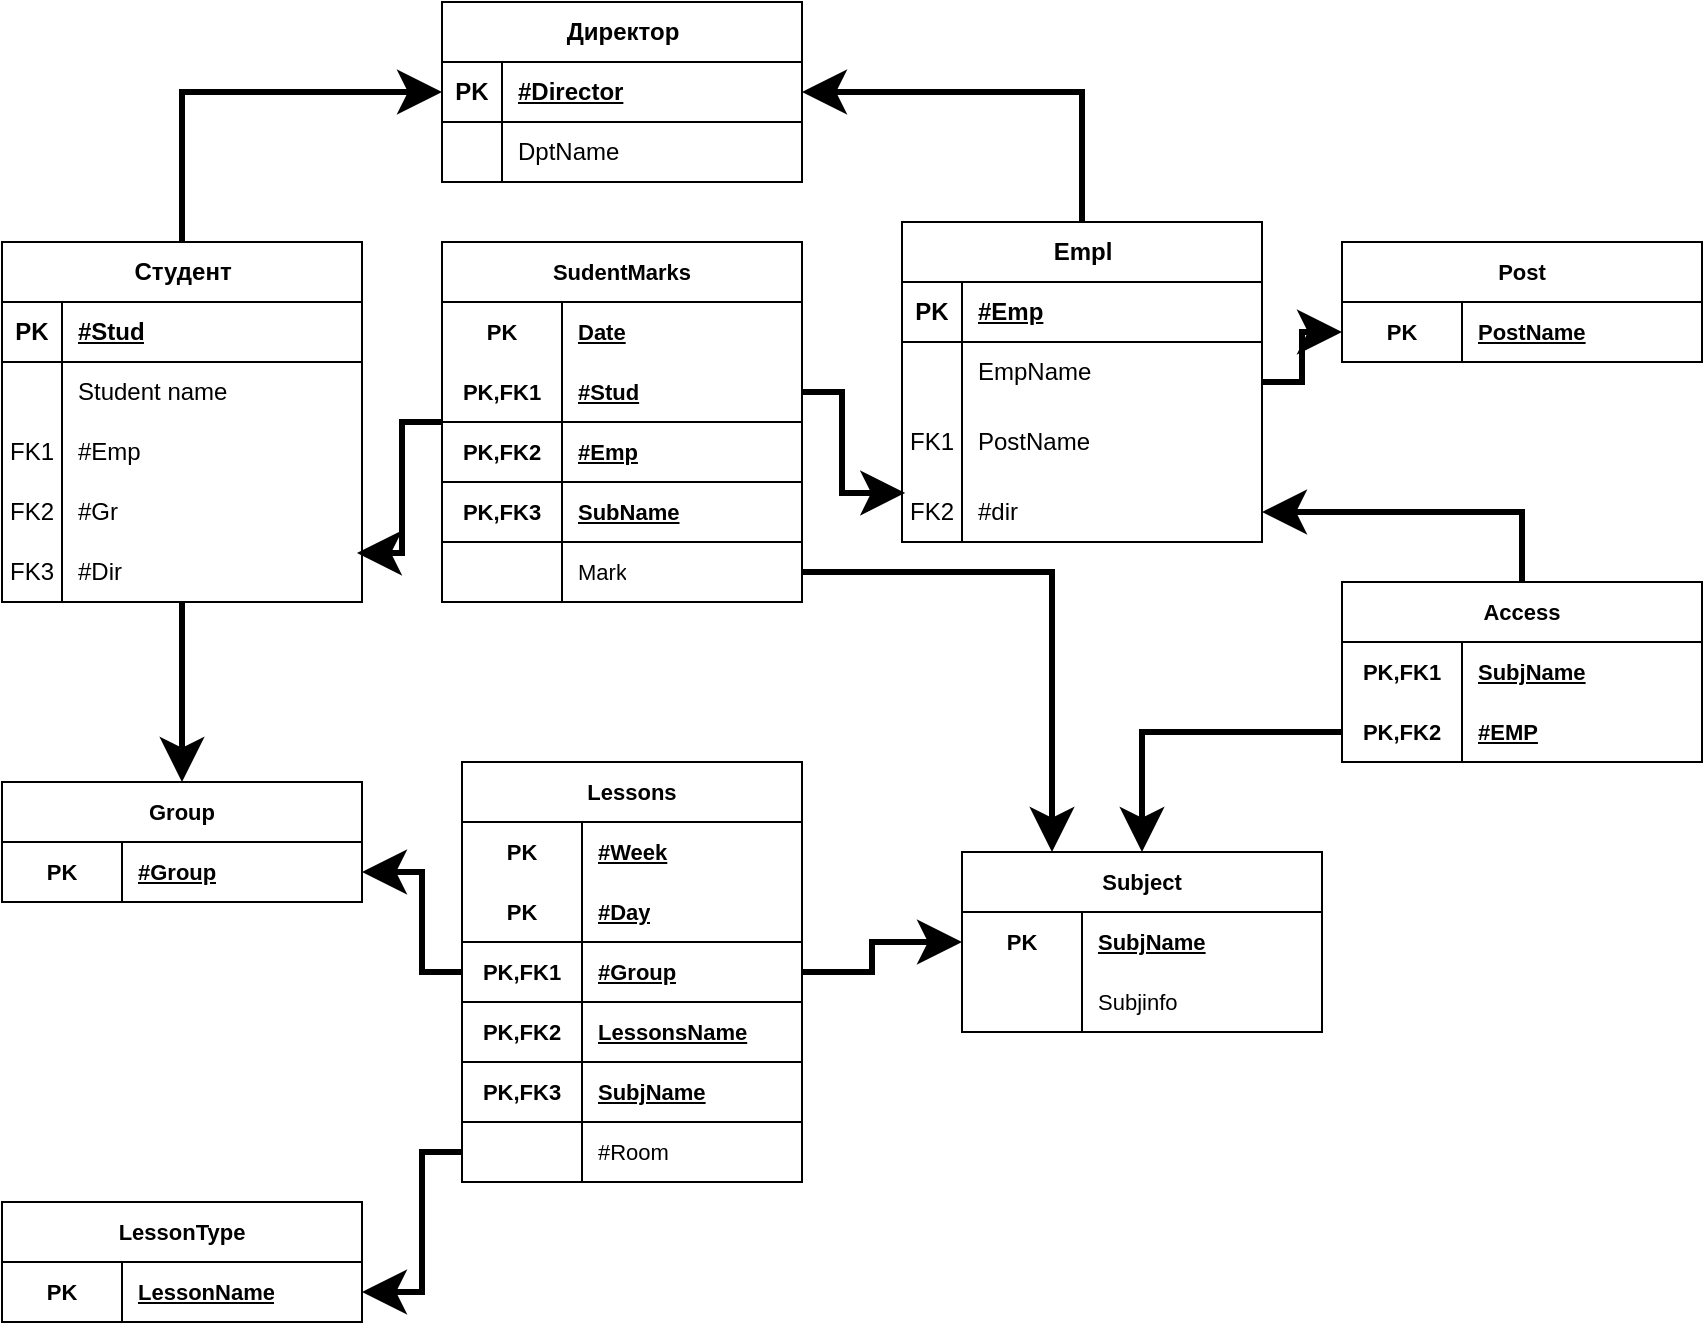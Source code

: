 <mxfile version="24.7.10">
  <diagram name="Страница — 1" id="fFq5mdJxZLd5Hrm3-_D8">
    <mxGraphModel dx="856" dy="921" grid="1" gridSize="10" guides="1" tooltips="1" connect="1" arrows="1" fold="1" page="1" pageScale="1" pageWidth="827" pageHeight="1169" math="0" shadow="0">
      <root>
        <mxCell id="0" />
        <mxCell id="1" parent="0" />
        <mxCell id="PG1hs4KkTdWwSnvykTga-101" style="edgeStyle=orthogonalEdgeStyle;shape=connector;rounded=0;jumpSize=23;orthogonalLoop=1;jettySize=auto;html=1;entryX=0;entryY=0.5;entryDx=0;entryDy=0;strokeColor=default;strokeWidth=3;align=center;verticalAlign=middle;fontFamily=Helvetica;fontSize=11;fontColor=default;labelBackgroundColor=default;startSize=25;endArrow=classic;endSize=13;" edge="1" parent="1" source="PG1hs4KkTdWwSnvykTga-1" target="PG1hs4KkTdWwSnvykTga-31">
          <mxGeometry relative="1" as="geometry" />
        </mxCell>
        <mxCell id="PG1hs4KkTdWwSnvykTga-175" style="edgeStyle=orthogonalEdgeStyle;shape=connector;rounded=0;jumpSize=23;orthogonalLoop=1;jettySize=auto;html=1;entryX=0.5;entryY=0;entryDx=0;entryDy=0;strokeColor=default;strokeWidth=3;align=center;verticalAlign=middle;fontFamily=Helvetica;fontSize=11;fontColor=default;labelBackgroundColor=default;startSize=25;endArrow=classic;endSize=13;" edge="1" parent="1" source="PG1hs4KkTdWwSnvykTga-1" target="PG1hs4KkTdWwSnvykTga-162">
          <mxGeometry relative="1" as="geometry" />
        </mxCell>
        <mxCell id="PG1hs4KkTdWwSnvykTga-1" value="Студент" style="shape=table;startSize=30;container=1;collapsible=1;childLayout=tableLayout;fixedRows=1;rowLines=0;fontStyle=1;align=center;resizeLast=1;html=1;" vertex="1" parent="1">
          <mxGeometry x="70" y="120" width="180" height="180" as="geometry" />
        </mxCell>
        <mxCell id="PG1hs4KkTdWwSnvykTga-2" value="" style="shape=tableRow;horizontal=0;startSize=0;swimlaneHead=0;swimlaneBody=0;fillColor=none;collapsible=0;dropTarget=0;points=[[0,0.5],[1,0.5]];portConstraint=eastwest;top=0;left=0;right=0;bottom=1;" vertex="1" parent="PG1hs4KkTdWwSnvykTga-1">
          <mxGeometry y="30" width="180" height="30" as="geometry" />
        </mxCell>
        <mxCell id="PG1hs4KkTdWwSnvykTga-3" value="PK" style="shape=partialRectangle;connectable=0;fillColor=none;top=0;left=0;bottom=0;right=0;fontStyle=1;overflow=hidden;whiteSpace=wrap;html=1;" vertex="1" parent="PG1hs4KkTdWwSnvykTga-2">
          <mxGeometry width="30" height="30" as="geometry">
            <mxRectangle width="30" height="30" as="alternateBounds" />
          </mxGeometry>
        </mxCell>
        <mxCell id="PG1hs4KkTdWwSnvykTga-4" value="#Stud" style="shape=partialRectangle;connectable=0;fillColor=none;top=0;left=0;bottom=0;right=0;align=left;spacingLeft=6;fontStyle=5;overflow=hidden;whiteSpace=wrap;html=1;" vertex="1" parent="PG1hs4KkTdWwSnvykTga-2">
          <mxGeometry x="30" width="150" height="30" as="geometry">
            <mxRectangle width="150" height="30" as="alternateBounds" />
          </mxGeometry>
        </mxCell>
        <mxCell id="PG1hs4KkTdWwSnvykTga-5" value="" style="shape=tableRow;horizontal=0;startSize=0;swimlaneHead=0;swimlaneBody=0;fillColor=none;collapsible=0;dropTarget=0;points=[[0,0.5],[1,0.5]];portConstraint=eastwest;top=0;left=0;right=0;bottom=0;" vertex="1" parent="PG1hs4KkTdWwSnvykTga-1">
          <mxGeometry y="60" width="180" height="30" as="geometry" />
        </mxCell>
        <mxCell id="PG1hs4KkTdWwSnvykTga-6" value="" style="shape=partialRectangle;connectable=0;fillColor=none;top=0;left=0;bottom=0;right=0;editable=1;overflow=hidden;whiteSpace=wrap;html=1;" vertex="1" parent="PG1hs4KkTdWwSnvykTga-5">
          <mxGeometry width="30" height="30" as="geometry">
            <mxRectangle width="30" height="30" as="alternateBounds" />
          </mxGeometry>
        </mxCell>
        <mxCell id="PG1hs4KkTdWwSnvykTga-7" value="Student name" style="shape=partialRectangle;connectable=0;fillColor=none;top=0;left=0;bottom=0;right=0;align=left;spacingLeft=6;overflow=hidden;whiteSpace=wrap;html=1;" vertex="1" parent="PG1hs4KkTdWwSnvykTga-5">
          <mxGeometry x="30" width="150" height="30" as="geometry">
            <mxRectangle width="150" height="30" as="alternateBounds" />
          </mxGeometry>
        </mxCell>
        <mxCell id="PG1hs4KkTdWwSnvykTga-8" value="" style="shape=tableRow;horizontal=0;startSize=0;swimlaneHead=0;swimlaneBody=0;fillColor=none;collapsible=0;dropTarget=0;points=[[0,0.5],[1,0.5]];portConstraint=eastwest;top=0;left=0;right=0;bottom=0;" vertex="1" parent="PG1hs4KkTdWwSnvykTga-1">
          <mxGeometry y="90" width="180" height="30" as="geometry" />
        </mxCell>
        <mxCell id="PG1hs4KkTdWwSnvykTga-9" value="FK1" style="shape=partialRectangle;connectable=0;fillColor=none;top=0;left=0;bottom=0;right=0;editable=1;overflow=hidden;whiteSpace=wrap;html=1;" vertex="1" parent="PG1hs4KkTdWwSnvykTga-8">
          <mxGeometry width="30" height="30" as="geometry">
            <mxRectangle width="30" height="30" as="alternateBounds" />
          </mxGeometry>
        </mxCell>
        <mxCell id="PG1hs4KkTdWwSnvykTga-10" value="#Emp" style="shape=partialRectangle;connectable=0;fillColor=none;top=0;left=0;bottom=0;right=0;align=left;spacingLeft=6;overflow=hidden;whiteSpace=wrap;html=1;" vertex="1" parent="PG1hs4KkTdWwSnvykTga-8">
          <mxGeometry x="30" width="150" height="30" as="geometry">
            <mxRectangle width="150" height="30" as="alternateBounds" />
          </mxGeometry>
        </mxCell>
        <mxCell id="PG1hs4KkTdWwSnvykTga-11" value="" style="shape=tableRow;horizontal=0;startSize=0;swimlaneHead=0;swimlaneBody=0;fillColor=none;collapsible=0;dropTarget=0;points=[[0,0.5],[1,0.5]];portConstraint=eastwest;top=0;left=0;right=0;bottom=0;" vertex="1" parent="PG1hs4KkTdWwSnvykTga-1">
          <mxGeometry y="120" width="180" height="30" as="geometry" />
        </mxCell>
        <mxCell id="PG1hs4KkTdWwSnvykTga-12" value="FK2" style="shape=partialRectangle;connectable=0;fillColor=none;top=0;left=0;bottom=0;right=0;editable=1;overflow=hidden;whiteSpace=wrap;html=1;" vertex="1" parent="PG1hs4KkTdWwSnvykTga-11">
          <mxGeometry width="30" height="30" as="geometry">
            <mxRectangle width="30" height="30" as="alternateBounds" />
          </mxGeometry>
        </mxCell>
        <mxCell id="PG1hs4KkTdWwSnvykTga-13" value="#Gr" style="shape=partialRectangle;connectable=0;fillColor=none;top=0;left=0;bottom=0;right=0;align=left;spacingLeft=6;overflow=hidden;whiteSpace=wrap;html=1;" vertex="1" parent="PG1hs4KkTdWwSnvykTga-11">
          <mxGeometry x="30" width="150" height="30" as="geometry">
            <mxRectangle width="150" height="30" as="alternateBounds" />
          </mxGeometry>
        </mxCell>
        <mxCell id="PG1hs4KkTdWwSnvykTga-85" value="" style="shape=tableRow;horizontal=0;startSize=0;swimlaneHead=0;swimlaneBody=0;fillColor=none;collapsible=0;dropTarget=0;points=[[0,0.5],[1,0.5]];portConstraint=eastwest;top=0;left=0;right=0;bottom=0;" vertex="1" parent="PG1hs4KkTdWwSnvykTga-1">
          <mxGeometry y="150" width="180" height="30" as="geometry" />
        </mxCell>
        <mxCell id="PG1hs4KkTdWwSnvykTga-86" value="FK3" style="shape=partialRectangle;connectable=0;fillColor=none;top=0;left=0;bottom=0;right=0;editable=1;overflow=hidden;whiteSpace=wrap;html=1;" vertex="1" parent="PG1hs4KkTdWwSnvykTga-85">
          <mxGeometry width="30" height="30" as="geometry">
            <mxRectangle width="30" height="30" as="alternateBounds" />
          </mxGeometry>
        </mxCell>
        <mxCell id="PG1hs4KkTdWwSnvykTga-87" value="#Dir" style="shape=partialRectangle;connectable=0;fillColor=none;top=0;left=0;bottom=0;right=0;align=left;spacingLeft=6;overflow=hidden;whiteSpace=wrap;html=1;" vertex="1" parent="PG1hs4KkTdWwSnvykTga-85">
          <mxGeometry x="30" width="150" height="30" as="geometry">
            <mxRectangle width="150" height="30" as="alternateBounds" />
          </mxGeometry>
        </mxCell>
        <mxCell id="PG1hs4KkTdWwSnvykTga-102" style="edgeStyle=orthogonalEdgeStyle;shape=connector;rounded=0;jumpSize=23;orthogonalLoop=1;jettySize=auto;html=1;entryX=1;entryY=0.5;entryDx=0;entryDy=0;strokeColor=default;strokeWidth=3;align=center;verticalAlign=middle;fontFamily=Helvetica;fontSize=11;fontColor=default;labelBackgroundColor=default;startSize=25;endArrow=classic;endSize=13;" edge="1" parent="1" source="PG1hs4KkTdWwSnvykTga-14" target="PG1hs4KkTdWwSnvykTga-31">
          <mxGeometry relative="1" as="geometry" />
        </mxCell>
        <mxCell id="PG1hs4KkTdWwSnvykTga-120" style="edgeStyle=orthogonalEdgeStyle;shape=connector;rounded=0;jumpSize=23;orthogonalLoop=1;jettySize=auto;html=1;strokeColor=default;strokeWidth=3;align=center;verticalAlign=middle;fontFamily=Helvetica;fontSize=11;fontColor=default;labelBackgroundColor=default;startSize=25;endArrow=classic;endSize=13;" edge="1" parent="1" source="PG1hs4KkTdWwSnvykTga-14" target="PG1hs4KkTdWwSnvykTga-108">
          <mxGeometry relative="1" as="geometry" />
        </mxCell>
        <mxCell id="PG1hs4KkTdWwSnvykTga-14" value="Empl" style="shape=table;startSize=30;container=1;collapsible=1;childLayout=tableLayout;fixedRows=1;rowLines=0;fontStyle=1;align=center;resizeLast=1;html=1;" vertex="1" parent="1">
          <mxGeometry x="520" y="110" width="180" height="160" as="geometry" />
        </mxCell>
        <mxCell id="PG1hs4KkTdWwSnvykTga-15" value="" style="shape=tableRow;horizontal=0;startSize=0;swimlaneHead=0;swimlaneBody=0;fillColor=none;collapsible=0;dropTarget=0;points=[[0,0.5],[1,0.5]];portConstraint=eastwest;top=0;left=0;right=0;bottom=1;" vertex="1" parent="PG1hs4KkTdWwSnvykTga-14">
          <mxGeometry y="30" width="180" height="30" as="geometry" />
        </mxCell>
        <mxCell id="PG1hs4KkTdWwSnvykTga-16" value="PK" style="shape=partialRectangle;connectable=0;fillColor=none;top=0;left=0;bottom=0;right=0;fontStyle=1;overflow=hidden;whiteSpace=wrap;html=1;" vertex="1" parent="PG1hs4KkTdWwSnvykTga-15">
          <mxGeometry width="30" height="30" as="geometry">
            <mxRectangle width="30" height="30" as="alternateBounds" />
          </mxGeometry>
        </mxCell>
        <mxCell id="PG1hs4KkTdWwSnvykTga-17" value="#Emp" style="shape=partialRectangle;connectable=0;fillColor=none;top=0;left=0;bottom=0;right=0;align=left;spacingLeft=6;fontStyle=5;overflow=hidden;whiteSpace=wrap;html=1;" vertex="1" parent="PG1hs4KkTdWwSnvykTga-15">
          <mxGeometry x="30" width="150" height="30" as="geometry">
            <mxRectangle width="150" height="30" as="alternateBounds" />
          </mxGeometry>
        </mxCell>
        <mxCell id="PG1hs4KkTdWwSnvykTga-18" value="" style="shape=tableRow;horizontal=0;startSize=0;swimlaneHead=0;swimlaneBody=0;fillColor=none;collapsible=0;dropTarget=0;points=[[0,0.5],[1,0.5]];portConstraint=eastwest;top=0;left=0;right=0;bottom=0;" vertex="1" parent="PG1hs4KkTdWwSnvykTga-14">
          <mxGeometry y="60" width="180" height="30" as="geometry" />
        </mxCell>
        <mxCell id="PG1hs4KkTdWwSnvykTga-19" value="" style="shape=partialRectangle;connectable=0;fillColor=none;top=0;left=0;bottom=0;right=0;editable=1;overflow=hidden;whiteSpace=wrap;html=1;" vertex="1" parent="PG1hs4KkTdWwSnvykTga-18">
          <mxGeometry width="30" height="30" as="geometry">
            <mxRectangle width="30" height="30" as="alternateBounds" />
          </mxGeometry>
        </mxCell>
        <mxCell id="PG1hs4KkTdWwSnvykTga-20" value="EmpName" style="shape=partialRectangle;connectable=0;fillColor=none;top=0;left=0;bottom=0;right=0;align=left;spacingLeft=6;overflow=hidden;whiteSpace=wrap;html=1;" vertex="1" parent="PG1hs4KkTdWwSnvykTga-18">
          <mxGeometry x="30" width="150" height="30" as="geometry">
            <mxRectangle width="150" height="30" as="alternateBounds" />
          </mxGeometry>
        </mxCell>
        <mxCell id="PG1hs4KkTdWwSnvykTga-21" value="" style="shape=tableRow;horizontal=0;startSize=0;swimlaneHead=0;swimlaneBody=0;fillColor=none;collapsible=0;dropTarget=0;points=[[0,0.5],[1,0.5]];portConstraint=eastwest;top=0;left=0;right=0;bottom=0;" vertex="1" parent="PG1hs4KkTdWwSnvykTga-14">
          <mxGeometry y="90" width="180" height="40" as="geometry" />
        </mxCell>
        <mxCell id="PG1hs4KkTdWwSnvykTga-22" value="FK1" style="shape=partialRectangle;connectable=0;fillColor=none;top=0;left=0;bottom=0;right=0;editable=1;overflow=hidden;whiteSpace=wrap;html=1;" vertex="1" parent="PG1hs4KkTdWwSnvykTga-21">
          <mxGeometry width="30" height="40" as="geometry">
            <mxRectangle width="30" height="40" as="alternateBounds" />
          </mxGeometry>
        </mxCell>
        <mxCell id="PG1hs4KkTdWwSnvykTga-23" value="PostName" style="shape=partialRectangle;connectable=0;fillColor=none;top=0;left=0;bottom=0;right=0;align=left;spacingLeft=6;overflow=hidden;whiteSpace=wrap;html=1;" vertex="1" parent="PG1hs4KkTdWwSnvykTga-21">
          <mxGeometry x="30" width="150" height="40" as="geometry">
            <mxRectangle width="150" height="40" as="alternateBounds" />
          </mxGeometry>
        </mxCell>
        <mxCell id="PG1hs4KkTdWwSnvykTga-103" value="" style="shape=tableRow;horizontal=0;startSize=0;swimlaneHead=0;swimlaneBody=0;fillColor=none;collapsible=0;dropTarget=0;points=[[0,0.5],[1,0.5]];portConstraint=eastwest;top=0;left=0;right=0;bottom=0;" vertex="1" parent="PG1hs4KkTdWwSnvykTga-14">
          <mxGeometry y="130" width="180" height="30" as="geometry" />
        </mxCell>
        <mxCell id="PG1hs4KkTdWwSnvykTga-104" value="FK2" style="shape=partialRectangle;connectable=0;fillColor=none;top=0;left=0;bottom=0;right=0;editable=1;overflow=hidden;whiteSpace=wrap;html=1;" vertex="1" parent="PG1hs4KkTdWwSnvykTga-103">
          <mxGeometry width="30" height="30" as="geometry">
            <mxRectangle width="30" height="30" as="alternateBounds" />
          </mxGeometry>
        </mxCell>
        <mxCell id="PG1hs4KkTdWwSnvykTga-105" value="#dir" style="shape=partialRectangle;connectable=0;fillColor=none;top=0;left=0;bottom=0;right=0;align=left;spacingLeft=6;overflow=hidden;whiteSpace=wrap;html=1;" vertex="1" parent="PG1hs4KkTdWwSnvykTga-103">
          <mxGeometry x="30" width="150" height="30" as="geometry">
            <mxRectangle width="150" height="30" as="alternateBounds" />
          </mxGeometry>
        </mxCell>
        <mxCell id="PG1hs4KkTdWwSnvykTga-30" value="Директор" style="shape=table;startSize=30;container=1;collapsible=1;childLayout=tableLayout;fixedRows=1;rowLines=0;fontStyle=1;align=center;resizeLast=1;html=1;" vertex="1" parent="1">
          <mxGeometry x="290" width="180" height="90" as="geometry" />
        </mxCell>
        <mxCell id="PG1hs4KkTdWwSnvykTga-31" value="" style="shape=tableRow;horizontal=0;startSize=0;swimlaneHead=0;swimlaneBody=0;fillColor=none;collapsible=0;dropTarget=0;points=[[0,0.5],[1,0.5]];portConstraint=eastwest;top=0;left=0;right=0;bottom=1;" vertex="1" parent="PG1hs4KkTdWwSnvykTga-30">
          <mxGeometry y="30" width="180" height="30" as="geometry" />
        </mxCell>
        <mxCell id="PG1hs4KkTdWwSnvykTga-32" value="PK" style="shape=partialRectangle;connectable=0;fillColor=none;top=0;left=0;bottom=0;right=0;fontStyle=1;overflow=hidden;whiteSpace=wrap;html=1;" vertex="1" parent="PG1hs4KkTdWwSnvykTga-31">
          <mxGeometry width="30" height="30" as="geometry">
            <mxRectangle width="30" height="30" as="alternateBounds" />
          </mxGeometry>
        </mxCell>
        <mxCell id="PG1hs4KkTdWwSnvykTga-33" value="#Director" style="shape=partialRectangle;connectable=0;fillColor=none;top=0;left=0;bottom=0;right=0;align=left;spacingLeft=6;fontStyle=5;overflow=hidden;whiteSpace=wrap;html=1;" vertex="1" parent="PG1hs4KkTdWwSnvykTga-31">
          <mxGeometry x="30" width="150" height="30" as="geometry">
            <mxRectangle width="150" height="30" as="alternateBounds" />
          </mxGeometry>
        </mxCell>
        <mxCell id="PG1hs4KkTdWwSnvykTga-34" value="" style="shape=tableRow;horizontal=0;startSize=0;swimlaneHead=0;swimlaneBody=0;fillColor=none;collapsible=0;dropTarget=0;points=[[0,0.5],[1,0.5]];portConstraint=eastwest;top=0;left=0;right=0;bottom=0;" vertex="1" parent="PG1hs4KkTdWwSnvykTga-30">
          <mxGeometry y="60" width="180" height="30" as="geometry" />
        </mxCell>
        <mxCell id="PG1hs4KkTdWwSnvykTga-35" value="" style="shape=partialRectangle;connectable=0;fillColor=none;top=0;left=0;bottom=0;right=0;editable=1;overflow=hidden;whiteSpace=wrap;html=1;" vertex="1" parent="PG1hs4KkTdWwSnvykTga-34">
          <mxGeometry width="30" height="30" as="geometry">
            <mxRectangle width="30" height="30" as="alternateBounds" />
          </mxGeometry>
        </mxCell>
        <mxCell id="PG1hs4KkTdWwSnvykTga-36" value="DptName" style="shape=partialRectangle;connectable=0;fillColor=none;top=0;left=0;bottom=0;right=0;align=left;spacingLeft=6;overflow=hidden;whiteSpace=wrap;html=1;" vertex="1" parent="PG1hs4KkTdWwSnvykTga-34">
          <mxGeometry x="30" width="150" height="30" as="geometry">
            <mxRectangle width="150" height="30" as="alternateBounds" />
          </mxGeometry>
        </mxCell>
        <mxCell id="PG1hs4KkTdWwSnvykTga-107" value="Post" style="shape=table;startSize=30;container=1;collapsible=1;childLayout=tableLayout;fixedRows=1;rowLines=0;fontStyle=1;align=center;resizeLast=1;html=1;whiteSpace=wrap;fontFamily=Helvetica;fontSize=11;fontColor=default;labelBackgroundColor=default;" vertex="1" parent="1">
          <mxGeometry x="740" y="120" width="180" height="60" as="geometry" />
        </mxCell>
        <mxCell id="PG1hs4KkTdWwSnvykTga-108" value="" style="shape=tableRow;horizontal=0;startSize=0;swimlaneHead=0;swimlaneBody=0;fillColor=none;collapsible=0;dropTarget=0;points=[[0,0.5],[1,0.5]];portConstraint=eastwest;top=0;left=0;right=0;bottom=0;html=1;fontFamily=Helvetica;fontSize=11;fontColor=default;labelBackgroundColor=default;" vertex="1" parent="PG1hs4KkTdWwSnvykTga-107">
          <mxGeometry y="30" width="180" height="30" as="geometry" />
        </mxCell>
        <mxCell id="PG1hs4KkTdWwSnvykTga-109" value="PK" style="shape=partialRectangle;connectable=0;fillColor=none;top=0;left=0;bottom=0;right=0;fontStyle=1;overflow=hidden;html=1;whiteSpace=wrap;fontFamily=Helvetica;fontSize=11;fontColor=default;labelBackgroundColor=default;" vertex="1" parent="PG1hs4KkTdWwSnvykTga-108">
          <mxGeometry width="60" height="30" as="geometry">
            <mxRectangle width="60" height="30" as="alternateBounds" />
          </mxGeometry>
        </mxCell>
        <mxCell id="PG1hs4KkTdWwSnvykTga-110" value="PostName" style="shape=partialRectangle;connectable=0;fillColor=none;top=0;left=0;bottom=0;right=0;align=left;spacingLeft=6;fontStyle=5;overflow=hidden;html=1;whiteSpace=wrap;fontFamily=Helvetica;fontSize=11;fontColor=default;labelBackgroundColor=default;" vertex="1" parent="PG1hs4KkTdWwSnvykTga-108">
          <mxGeometry x="60" width="120" height="30" as="geometry">
            <mxRectangle width="120" height="30" as="alternateBounds" />
          </mxGeometry>
        </mxCell>
        <mxCell id="PG1hs4KkTdWwSnvykTga-134" style="edgeStyle=orthogonalEdgeStyle;shape=connector;rounded=0;jumpSize=23;orthogonalLoop=1;jettySize=auto;html=1;entryX=1;entryY=0.5;entryDx=0;entryDy=0;strokeColor=default;strokeWidth=3;align=center;verticalAlign=middle;fontFamily=Helvetica;fontSize=11;fontColor=default;labelBackgroundColor=default;startSize=25;endArrow=classic;endSize=13;" edge="1" parent="1" source="PG1hs4KkTdWwSnvykTga-121" target="PG1hs4KkTdWwSnvykTga-103">
          <mxGeometry relative="1" as="geometry" />
        </mxCell>
        <mxCell id="PG1hs4KkTdWwSnvykTga-121" value="Access" style="shape=table;startSize=30;container=1;collapsible=1;childLayout=tableLayout;fixedRows=1;rowLines=0;fontStyle=1;align=center;resizeLast=1;html=1;whiteSpace=wrap;fontFamily=Helvetica;fontSize=11;fontColor=default;labelBackgroundColor=default;" vertex="1" parent="1">
          <mxGeometry x="740" y="290" width="180" height="90" as="geometry" />
        </mxCell>
        <mxCell id="PG1hs4KkTdWwSnvykTga-122" value="" style="shape=tableRow;horizontal=0;startSize=0;swimlaneHead=0;swimlaneBody=0;fillColor=none;collapsible=0;dropTarget=0;points=[[0,0.5],[1,0.5]];portConstraint=eastwest;top=0;left=0;right=0;bottom=0;html=1;fontFamily=Helvetica;fontSize=11;fontColor=default;labelBackgroundColor=default;" vertex="1" parent="PG1hs4KkTdWwSnvykTga-121">
          <mxGeometry y="30" width="180" height="30" as="geometry" />
        </mxCell>
        <mxCell id="PG1hs4KkTdWwSnvykTga-123" value="PK,FK1" style="shape=partialRectangle;connectable=0;fillColor=none;top=0;left=0;bottom=0;right=0;fontStyle=1;overflow=hidden;html=1;whiteSpace=wrap;fontFamily=Helvetica;fontSize=11;fontColor=default;labelBackgroundColor=default;" vertex="1" parent="PG1hs4KkTdWwSnvykTga-122">
          <mxGeometry width="60" height="30" as="geometry">
            <mxRectangle width="60" height="30" as="alternateBounds" />
          </mxGeometry>
        </mxCell>
        <mxCell id="PG1hs4KkTdWwSnvykTga-124" value="SubjName" style="shape=partialRectangle;connectable=0;fillColor=none;top=0;left=0;bottom=0;right=0;align=left;spacingLeft=6;fontStyle=5;overflow=hidden;html=1;whiteSpace=wrap;fontFamily=Helvetica;fontSize=11;fontColor=default;labelBackgroundColor=default;" vertex="1" parent="PG1hs4KkTdWwSnvykTga-122">
          <mxGeometry x="60" width="120" height="30" as="geometry">
            <mxRectangle width="120" height="30" as="alternateBounds" />
          </mxGeometry>
        </mxCell>
        <mxCell id="PG1hs4KkTdWwSnvykTga-125" value="" style="shape=tableRow;horizontal=0;startSize=0;swimlaneHead=0;swimlaneBody=0;fillColor=none;collapsible=0;dropTarget=0;points=[[0,0.5],[1,0.5]];portConstraint=eastwest;top=0;left=0;right=0;bottom=1;html=1;fontFamily=Helvetica;fontSize=11;fontColor=default;labelBackgroundColor=default;" vertex="1" parent="PG1hs4KkTdWwSnvykTga-121">
          <mxGeometry y="60" width="180" height="30" as="geometry" />
        </mxCell>
        <mxCell id="PG1hs4KkTdWwSnvykTga-126" value="PK,FK2" style="shape=partialRectangle;connectable=0;fillColor=none;top=0;left=0;bottom=0;right=0;fontStyle=1;overflow=hidden;html=1;whiteSpace=wrap;fontFamily=Helvetica;fontSize=11;fontColor=default;labelBackgroundColor=default;" vertex="1" parent="PG1hs4KkTdWwSnvykTga-125">
          <mxGeometry width="60" height="30" as="geometry">
            <mxRectangle width="60" height="30" as="alternateBounds" />
          </mxGeometry>
        </mxCell>
        <mxCell id="PG1hs4KkTdWwSnvykTga-127" value="#EMP" style="shape=partialRectangle;connectable=0;fillColor=none;top=0;left=0;bottom=0;right=0;align=left;spacingLeft=6;fontStyle=5;overflow=hidden;html=1;whiteSpace=wrap;fontFamily=Helvetica;fontSize=11;fontColor=default;labelBackgroundColor=default;" vertex="1" parent="PG1hs4KkTdWwSnvykTga-125">
          <mxGeometry x="60" width="120" height="30" as="geometry">
            <mxRectangle width="120" height="30" as="alternateBounds" />
          </mxGeometry>
        </mxCell>
        <mxCell id="PG1hs4KkTdWwSnvykTga-135" value="SudentMarks" style="shape=table;startSize=30;container=1;collapsible=1;childLayout=tableLayout;fixedRows=1;rowLines=0;fontStyle=1;align=center;resizeLast=1;html=1;whiteSpace=wrap;fontFamily=Helvetica;fontSize=11;fontColor=default;labelBackgroundColor=default;swimlaneLine=1;" vertex="1" parent="1">
          <mxGeometry x="290" y="120" width="180" height="180" as="geometry" />
        </mxCell>
        <mxCell id="PG1hs4KkTdWwSnvykTga-136" value="" style="shape=tableRow;horizontal=0;startSize=0;swimlaneHead=0;swimlaneBody=0;fillColor=none;collapsible=0;dropTarget=0;points=[[0,0.5],[1,0.5]];portConstraint=eastwest;top=0;left=0;right=0;bottom=0;html=1;fontFamily=Helvetica;fontSize=11;fontColor=default;labelBackgroundColor=default;" vertex="1" parent="PG1hs4KkTdWwSnvykTga-135">
          <mxGeometry y="30" width="180" height="30" as="geometry" />
        </mxCell>
        <mxCell id="PG1hs4KkTdWwSnvykTga-137" value="PK" style="shape=partialRectangle;connectable=0;fillColor=none;top=0;left=0;bottom=0;right=0;fontStyle=1;overflow=hidden;html=1;whiteSpace=wrap;fontFamily=Helvetica;fontSize=11;fontColor=default;labelBackgroundColor=default;" vertex="1" parent="PG1hs4KkTdWwSnvykTga-136">
          <mxGeometry width="60" height="30" as="geometry">
            <mxRectangle width="60" height="30" as="alternateBounds" />
          </mxGeometry>
        </mxCell>
        <mxCell id="PG1hs4KkTdWwSnvykTga-138" value="Date" style="shape=partialRectangle;connectable=0;fillColor=none;top=0;left=0;bottom=0;right=0;align=left;spacingLeft=6;fontStyle=5;overflow=hidden;html=1;whiteSpace=wrap;fontFamily=Helvetica;fontSize=11;fontColor=default;labelBackgroundColor=default;" vertex="1" parent="PG1hs4KkTdWwSnvykTga-136">
          <mxGeometry x="60" width="120" height="30" as="geometry">
            <mxRectangle width="120" height="30" as="alternateBounds" />
          </mxGeometry>
        </mxCell>
        <mxCell id="PG1hs4KkTdWwSnvykTga-139" value="" style="shape=tableRow;horizontal=0;startSize=0;swimlaneHead=0;swimlaneBody=0;fillColor=none;collapsible=0;dropTarget=0;points=[[0,0.5],[1,0.5]];portConstraint=eastwest;top=0;left=0;right=0;bottom=1;html=1;fontFamily=Helvetica;fontSize=11;fontColor=default;labelBackgroundColor=default;swimlaneLine=0;" vertex="1" parent="PG1hs4KkTdWwSnvykTga-135">
          <mxGeometry y="60" width="180" height="30" as="geometry" />
        </mxCell>
        <mxCell id="PG1hs4KkTdWwSnvykTga-140" value="PK,FK1" style="shape=partialRectangle;connectable=0;fillColor=none;top=0;left=0;bottom=0;right=0;fontStyle=1;overflow=hidden;html=1;whiteSpace=wrap;fontFamily=Helvetica;fontSize=11;fontColor=default;labelBackgroundColor=default;" vertex="1" parent="PG1hs4KkTdWwSnvykTga-139">
          <mxGeometry width="60" height="30" as="geometry">
            <mxRectangle width="60" height="30" as="alternateBounds" />
          </mxGeometry>
        </mxCell>
        <mxCell id="PG1hs4KkTdWwSnvykTga-141" value="#Stud" style="shape=partialRectangle;connectable=0;fillColor=none;top=0;left=0;bottom=0;right=0;align=left;spacingLeft=6;fontStyle=5;overflow=hidden;html=1;whiteSpace=wrap;fontFamily=Helvetica;fontSize=11;fontColor=default;labelBackgroundColor=default;" vertex="1" parent="PG1hs4KkTdWwSnvykTga-139">
          <mxGeometry x="60" width="120" height="30" as="geometry">
            <mxRectangle width="120" height="30" as="alternateBounds" />
          </mxGeometry>
        </mxCell>
        <mxCell id="PG1hs4KkTdWwSnvykTga-151" value="" style="shape=tableRow;horizontal=0;startSize=0;swimlaneHead=0;swimlaneBody=0;fillColor=none;collapsible=0;dropTarget=0;points=[[0,0.5],[1,0.5]];portConstraint=eastwest;top=0;left=0;right=0;bottom=1;html=1;fontFamily=Helvetica;fontSize=11;fontColor=default;labelBackgroundColor=default;swimlaneLine=0;" vertex="1" parent="PG1hs4KkTdWwSnvykTga-135">
          <mxGeometry y="90" width="180" height="30" as="geometry" />
        </mxCell>
        <mxCell id="PG1hs4KkTdWwSnvykTga-152" value="PK,FK2" style="shape=partialRectangle;connectable=0;fillColor=none;top=0;left=0;bottom=0;right=0;fontStyle=1;overflow=hidden;html=1;whiteSpace=wrap;fontFamily=Helvetica;fontSize=11;fontColor=default;labelBackgroundColor=default;" vertex="1" parent="PG1hs4KkTdWwSnvykTga-151">
          <mxGeometry width="60" height="30" as="geometry">
            <mxRectangle width="60" height="30" as="alternateBounds" />
          </mxGeometry>
        </mxCell>
        <mxCell id="PG1hs4KkTdWwSnvykTga-153" value="#Emp" style="shape=partialRectangle;connectable=0;fillColor=none;top=0;left=0;bottom=0;right=0;align=left;spacingLeft=6;fontStyle=5;overflow=hidden;html=1;whiteSpace=wrap;fontFamily=Helvetica;fontSize=11;fontColor=default;labelBackgroundColor=default;" vertex="1" parent="PG1hs4KkTdWwSnvykTga-151">
          <mxGeometry x="60" width="120" height="30" as="geometry">
            <mxRectangle width="120" height="30" as="alternateBounds" />
          </mxGeometry>
        </mxCell>
        <mxCell id="PG1hs4KkTdWwSnvykTga-154" value="" style="shape=tableRow;horizontal=0;startSize=0;swimlaneHead=0;swimlaneBody=0;fillColor=none;collapsible=0;dropTarget=0;points=[[0,0.5],[1,0.5]];portConstraint=eastwest;top=0;left=0;right=0;bottom=1;html=1;fontFamily=Helvetica;fontSize=11;fontColor=default;labelBackgroundColor=default;" vertex="1" parent="PG1hs4KkTdWwSnvykTga-135">
          <mxGeometry y="120" width="180" height="30" as="geometry" />
        </mxCell>
        <mxCell id="PG1hs4KkTdWwSnvykTga-155" value="PK,FK3" style="shape=partialRectangle;connectable=0;fillColor=none;top=0;left=0;bottom=0;right=0;fontStyle=1;overflow=hidden;html=1;whiteSpace=wrap;fontFamily=Helvetica;fontSize=11;fontColor=default;labelBackgroundColor=default;" vertex="1" parent="PG1hs4KkTdWwSnvykTga-154">
          <mxGeometry width="60" height="30" as="geometry">
            <mxRectangle width="60" height="30" as="alternateBounds" />
          </mxGeometry>
        </mxCell>
        <mxCell id="PG1hs4KkTdWwSnvykTga-156" value="SubName" style="shape=partialRectangle;connectable=0;fillColor=none;top=0;left=0;bottom=0;right=0;align=left;spacingLeft=6;fontStyle=5;overflow=hidden;html=1;whiteSpace=wrap;fontFamily=Helvetica;fontSize=11;fontColor=default;labelBackgroundColor=default;" vertex="1" parent="PG1hs4KkTdWwSnvykTga-154">
          <mxGeometry x="60" width="120" height="30" as="geometry">
            <mxRectangle width="120" height="30" as="alternateBounds" />
          </mxGeometry>
        </mxCell>
        <mxCell id="PG1hs4KkTdWwSnvykTga-157" value="" style="shape=tableRow;horizontal=0;startSize=0;swimlaneHead=0;swimlaneBody=0;fillColor=none;collapsible=0;dropTarget=0;points=[[0,0.5],[1,0.5]];portConstraint=eastwest;top=0;left=0;right=0;bottom=0;html=1;fontFamily=Helvetica;fontSize=11;fontColor=default;labelBackgroundColor=default;" vertex="1" parent="PG1hs4KkTdWwSnvykTga-135">
          <mxGeometry y="150" width="180" height="30" as="geometry" />
        </mxCell>
        <mxCell id="PG1hs4KkTdWwSnvykTga-158" value="" style="shape=partialRectangle;connectable=0;fillColor=none;top=0;left=0;bottom=0;right=0;editable=1;overflow=hidden;html=1;whiteSpace=wrap;fontFamily=Helvetica;fontSize=11;fontColor=default;labelBackgroundColor=default;" vertex="1" parent="PG1hs4KkTdWwSnvykTga-157">
          <mxGeometry width="60" height="30" as="geometry">
            <mxRectangle width="60" height="30" as="alternateBounds" />
          </mxGeometry>
        </mxCell>
        <mxCell id="PG1hs4KkTdWwSnvykTga-159" value="Mark" style="shape=partialRectangle;connectable=0;fillColor=none;top=0;left=0;bottom=0;right=0;align=left;spacingLeft=6;overflow=hidden;html=1;whiteSpace=wrap;fontFamily=Helvetica;fontSize=11;fontColor=default;labelBackgroundColor=default;" vertex="1" parent="PG1hs4KkTdWwSnvykTga-157">
          <mxGeometry x="60" width="120" height="30" as="geometry">
            <mxRectangle width="120" height="30" as="alternateBounds" />
          </mxGeometry>
        </mxCell>
        <mxCell id="PG1hs4KkTdWwSnvykTga-160" style="edgeStyle=orthogonalEdgeStyle;shape=connector;rounded=0;jumpSize=23;orthogonalLoop=1;jettySize=auto;html=1;entryX=0.986;entryY=0.182;entryDx=0;entryDy=0;entryPerimeter=0;strokeColor=default;strokeWidth=3;align=center;verticalAlign=middle;fontFamily=Helvetica;fontSize=11;fontColor=default;labelBackgroundColor=default;startSize=25;endArrow=classic;endSize=13;" edge="1" parent="1" source="PG1hs4KkTdWwSnvykTga-135" target="PG1hs4KkTdWwSnvykTga-85">
          <mxGeometry relative="1" as="geometry" />
        </mxCell>
        <mxCell id="PG1hs4KkTdWwSnvykTga-161" style="edgeStyle=orthogonalEdgeStyle;shape=connector;rounded=0;jumpSize=23;orthogonalLoop=1;jettySize=auto;html=1;entryX=0.009;entryY=0.182;entryDx=0;entryDy=0;entryPerimeter=0;strokeColor=default;strokeWidth=3;align=center;verticalAlign=middle;fontFamily=Helvetica;fontSize=11;fontColor=default;labelBackgroundColor=default;startSize=25;endArrow=classic;endSize=13;" edge="1" parent="1" source="PG1hs4KkTdWwSnvykTga-139" target="PG1hs4KkTdWwSnvykTga-103">
          <mxGeometry relative="1" as="geometry" />
        </mxCell>
        <mxCell id="PG1hs4KkTdWwSnvykTga-162" value="Group" style="shape=table;startSize=30;container=1;collapsible=1;childLayout=tableLayout;fixedRows=1;rowLines=0;fontStyle=1;align=center;resizeLast=1;html=1;whiteSpace=wrap;fontFamily=Helvetica;fontSize=11;fontColor=default;labelBackgroundColor=default;" vertex="1" parent="1">
          <mxGeometry x="70" y="390" width="180" height="60" as="geometry" />
        </mxCell>
        <mxCell id="PG1hs4KkTdWwSnvykTga-163" value="" style="shape=tableRow;horizontal=0;startSize=0;swimlaneHead=0;swimlaneBody=0;fillColor=none;collapsible=0;dropTarget=0;points=[[0,0.5],[1,0.5]];portConstraint=eastwest;top=0;left=0;right=0;bottom=0;html=1;fontFamily=Helvetica;fontSize=11;fontColor=default;labelBackgroundColor=default;" vertex="1" parent="PG1hs4KkTdWwSnvykTga-162">
          <mxGeometry y="30" width="180" height="30" as="geometry" />
        </mxCell>
        <mxCell id="PG1hs4KkTdWwSnvykTga-164" value="PK" style="shape=partialRectangle;connectable=0;fillColor=none;top=0;left=0;bottom=0;right=0;fontStyle=1;overflow=hidden;html=1;whiteSpace=wrap;fontFamily=Helvetica;fontSize=11;fontColor=default;labelBackgroundColor=default;" vertex="1" parent="PG1hs4KkTdWwSnvykTga-163">
          <mxGeometry width="60" height="30" as="geometry">
            <mxRectangle width="60" height="30" as="alternateBounds" />
          </mxGeometry>
        </mxCell>
        <mxCell id="PG1hs4KkTdWwSnvykTga-165" value="#Group" style="shape=partialRectangle;connectable=0;fillColor=none;top=0;left=0;bottom=0;right=0;align=left;spacingLeft=6;fontStyle=5;overflow=hidden;html=1;whiteSpace=wrap;fontFamily=Helvetica;fontSize=11;fontColor=default;labelBackgroundColor=default;" vertex="1" parent="PG1hs4KkTdWwSnvykTga-163">
          <mxGeometry x="60" width="120" height="30" as="geometry">
            <mxRectangle width="120" height="30" as="alternateBounds" />
          </mxGeometry>
        </mxCell>
        <mxCell id="PG1hs4KkTdWwSnvykTga-214" style="edgeStyle=orthogonalEdgeStyle;shape=connector;rounded=0;jumpSize=23;orthogonalLoop=1;jettySize=auto;html=1;entryX=1;entryY=0.5;entryDx=0;entryDy=0;strokeColor=default;strokeWidth=3;align=center;verticalAlign=middle;fontFamily=Helvetica;fontSize=11;fontColor=default;labelBackgroundColor=default;startSize=25;endArrow=classic;endSize=13;" edge="1" parent="1" source="PG1hs4KkTdWwSnvykTga-176" target="PG1hs4KkTdWwSnvykTga-163">
          <mxGeometry relative="1" as="geometry" />
        </mxCell>
        <mxCell id="PG1hs4KkTdWwSnvykTga-176" value="Lessons" style="shape=table;startSize=30;container=1;collapsible=1;childLayout=tableLayout;fixedRows=1;rowLines=0;fontStyle=1;align=center;resizeLast=1;html=1;whiteSpace=wrap;fontFamily=Helvetica;fontSize=11;fontColor=default;labelBackgroundColor=default;" vertex="1" parent="1">
          <mxGeometry x="300" y="380" width="170" height="210" as="geometry">
            <mxRectangle x="290" y="380" width="80" height="30" as="alternateBounds" />
          </mxGeometry>
        </mxCell>
        <mxCell id="PG1hs4KkTdWwSnvykTga-177" value="" style="shape=tableRow;horizontal=0;startSize=0;swimlaneHead=0;swimlaneBody=0;fillColor=none;collapsible=0;dropTarget=0;points=[[0,0.5],[1,0.5]];portConstraint=eastwest;top=0;left=0;right=0;bottom=0;html=1;fontFamily=Helvetica;fontSize=11;fontColor=default;labelBackgroundColor=default;" vertex="1" parent="PG1hs4KkTdWwSnvykTga-176">
          <mxGeometry y="30" width="170" height="30" as="geometry" />
        </mxCell>
        <mxCell id="PG1hs4KkTdWwSnvykTga-178" value="PK" style="shape=partialRectangle;connectable=0;fillColor=none;top=0;left=0;bottom=0;right=0;fontStyle=1;overflow=hidden;html=1;whiteSpace=wrap;fontFamily=Helvetica;fontSize=11;fontColor=default;labelBackgroundColor=default;" vertex="1" parent="PG1hs4KkTdWwSnvykTga-177">
          <mxGeometry width="60" height="30" as="geometry">
            <mxRectangle width="60" height="30" as="alternateBounds" />
          </mxGeometry>
        </mxCell>
        <mxCell id="PG1hs4KkTdWwSnvykTga-179" value="#Week" style="shape=partialRectangle;connectable=0;fillColor=none;top=0;left=0;bottom=0;right=0;align=left;spacingLeft=6;fontStyle=5;overflow=hidden;html=1;whiteSpace=wrap;fontFamily=Helvetica;fontSize=11;fontColor=default;labelBackgroundColor=default;" vertex="1" parent="PG1hs4KkTdWwSnvykTga-177">
          <mxGeometry x="60" width="110" height="30" as="geometry">
            <mxRectangle width="110" height="30" as="alternateBounds" />
          </mxGeometry>
        </mxCell>
        <mxCell id="PG1hs4KkTdWwSnvykTga-180" value="" style="shape=tableRow;horizontal=0;startSize=0;swimlaneHead=0;swimlaneBody=0;fillColor=none;collapsible=0;dropTarget=0;points=[[0,0.5],[1,0.5]];portConstraint=eastwest;top=0;left=0;right=0;bottom=1;html=1;fontFamily=Helvetica;fontSize=11;fontColor=default;labelBackgroundColor=default;" vertex="1" parent="PG1hs4KkTdWwSnvykTga-176">
          <mxGeometry y="60" width="170" height="30" as="geometry" />
        </mxCell>
        <mxCell id="PG1hs4KkTdWwSnvykTga-181" value="PK" style="shape=partialRectangle;connectable=0;fillColor=none;top=0;left=0;bottom=0;right=0;fontStyle=1;overflow=hidden;html=1;whiteSpace=wrap;fontFamily=Helvetica;fontSize=11;fontColor=default;labelBackgroundColor=default;" vertex="1" parent="PG1hs4KkTdWwSnvykTga-180">
          <mxGeometry width="60" height="30" as="geometry">
            <mxRectangle width="60" height="30" as="alternateBounds" />
          </mxGeometry>
        </mxCell>
        <mxCell id="PG1hs4KkTdWwSnvykTga-182" value="#Day" style="shape=partialRectangle;connectable=0;fillColor=none;top=0;left=0;bottom=0;right=0;align=left;spacingLeft=6;fontStyle=5;overflow=hidden;html=1;whiteSpace=wrap;fontFamily=Helvetica;fontSize=11;fontColor=default;labelBackgroundColor=default;" vertex="1" parent="PG1hs4KkTdWwSnvykTga-180">
          <mxGeometry x="60" width="110" height="30" as="geometry">
            <mxRectangle width="110" height="30" as="alternateBounds" />
          </mxGeometry>
        </mxCell>
        <mxCell id="PG1hs4KkTdWwSnvykTga-189" value="" style="shape=tableRow;horizontal=0;startSize=0;swimlaneHead=0;swimlaneBody=0;fillColor=none;collapsible=0;dropTarget=0;points=[[0,0.5],[1,0.5]];portConstraint=eastwest;top=0;left=0;right=0;bottom=1;html=1;fontFamily=Helvetica;fontSize=11;fontColor=default;labelBackgroundColor=default;" vertex="1" parent="PG1hs4KkTdWwSnvykTga-176">
          <mxGeometry y="90" width="170" height="30" as="geometry" />
        </mxCell>
        <mxCell id="PG1hs4KkTdWwSnvykTga-190" value="PK,FK1" style="shape=partialRectangle;connectable=0;fillColor=none;top=0;left=0;bottom=0;right=0;fontStyle=1;overflow=hidden;html=1;whiteSpace=wrap;fontFamily=Helvetica;fontSize=11;fontColor=default;labelBackgroundColor=default;" vertex="1" parent="PG1hs4KkTdWwSnvykTga-189">
          <mxGeometry width="60" height="30" as="geometry">
            <mxRectangle width="60" height="30" as="alternateBounds" />
          </mxGeometry>
        </mxCell>
        <mxCell id="PG1hs4KkTdWwSnvykTga-191" value="#Group" style="shape=partialRectangle;connectable=0;fillColor=none;top=0;left=0;bottom=0;right=0;align=left;spacingLeft=6;fontStyle=5;overflow=hidden;html=1;whiteSpace=wrap;fontFamily=Helvetica;fontSize=11;fontColor=default;labelBackgroundColor=default;" vertex="1" parent="PG1hs4KkTdWwSnvykTga-189">
          <mxGeometry x="60" width="110" height="30" as="geometry">
            <mxRectangle width="110" height="30" as="alternateBounds" />
          </mxGeometry>
        </mxCell>
        <mxCell id="PG1hs4KkTdWwSnvykTga-205" value="" style="shape=tableRow;horizontal=0;startSize=0;swimlaneHead=0;swimlaneBody=0;fillColor=none;collapsible=0;dropTarget=0;points=[[0,0.5],[1,0.5]];portConstraint=eastwest;top=0;left=0;right=0;bottom=1;html=1;fontFamily=Helvetica;fontSize=11;fontColor=default;labelBackgroundColor=default;" vertex="1" parent="PG1hs4KkTdWwSnvykTga-176">
          <mxGeometry y="120" width="170" height="30" as="geometry" />
        </mxCell>
        <mxCell id="PG1hs4KkTdWwSnvykTga-206" value="PK,FK2" style="shape=partialRectangle;connectable=0;fillColor=none;top=0;left=0;bottom=0;right=0;fontStyle=1;overflow=hidden;html=1;whiteSpace=wrap;fontFamily=Helvetica;fontSize=11;fontColor=default;labelBackgroundColor=default;" vertex="1" parent="PG1hs4KkTdWwSnvykTga-205">
          <mxGeometry width="60" height="30" as="geometry">
            <mxRectangle width="60" height="30" as="alternateBounds" />
          </mxGeometry>
        </mxCell>
        <mxCell id="PG1hs4KkTdWwSnvykTga-207" value="LessonsName" style="shape=partialRectangle;connectable=0;fillColor=none;top=0;left=0;bottom=0;right=0;align=left;spacingLeft=6;fontStyle=5;overflow=hidden;html=1;whiteSpace=wrap;fontFamily=Helvetica;fontSize=11;fontColor=default;labelBackgroundColor=default;" vertex="1" parent="PG1hs4KkTdWwSnvykTga-205">
          <mxGeometry x="60" width="110" height="30" as="geometry">
            <mxRectangle width="110" height="30" as="alternateBounds" />
          </mxGeometry>
        </mxCell>
        <mxCell id="PG1hs4KkTdWwSnvykTga-208" value="" style="shape=tableRow;horizontal=0;startSize=0;swimlaneHead=0;swimlaneBody=0;fillColor=none;collapsible=0;dropTarget=0;points=[[0,0.5],[1,0.5]];portConstraint=eastwest;top=0;left=0;right=0;bottom=1;html=1;fontFamily=Helvetica;fontSize=11;fontColor=default;labelBackgroundColor=default;" vertex="1" parent="PG1hs4KkTdWwSnvykTga-176">
          <mxGeometry y="150" width="170" height="30" as="geometry" />
        </mxCell>
        <mxCell id="PG1hs4KkTdWwSnvykTga-209" value="PK,FK3" style="shape=partialRectangle;connectable=0;fillColor=none;top=0;left=0;bottom=0;right=0;fontStyle=1;overflow=hidden;html=1;whiteSpace=wrap;fontFamily=Helvetica;fontSize=11;fontColor=default;labelBackgroundColor=default;" vertex="1" parent="PG1hs4KkTdWwSnvykTga-208">
          <mxGeometry width="60" height="30" as="geometry">
            <mxRectangle width="60" height="30" as="alternateBounds" />
          </mxGeometry>
        </mxCell>
        <mxCell id="PG1hs4KkTdWwSnvykTga-210" value="SubjName" style="shape=partialRectangle;connectable=0;fillColor=none;top=0;left=0;bottom=0;right=0;align=left;spacingLeft=6;fontStyle=5;overflow=hidden;html=1;whiteSpace=wrap;fontFamily=Helvetica;fontSize=11;fontColor=default;labelBackgroundColor=default;" vertex="1" parent="PG1hs4KkTdWwSnvykTga-208">
          <mxGeometry x="60" width="110" height="30" as="geometry">
            <mxRectangle width="110" height="30" as="alternateBounds" />
          </mxGeometry>
        </mxCell>
        <mxCell id="PG1hs4KkTdWwSnvykTga-211" value="" style="shape=tableRow;horizontal=0;startSize=0;swimlaneHead=0;swimlaneBody=0;fillColor=none;collapsible=0;dropTarget=0;points=[[0,0.5],[1,0.5]];portConstraint=eastwest;top=0;left=0;right=0;bottom=0;html=1;fontFamily=Helvetica;fontSize=11;fontColor=default;labelBackgroundColor=default;" vertex="1" parent="PG1hs4KkTdWwSnvykTga-176">
          <mxGeometry y="180" width="170" height="30" as="geometry" />
        </mxCell>
        <mxCell id="PG1hs4KkTdWwSnvykTga-212" value="" style="shape=partialRectangle;connectable=0;fillColor=none;top=0;left=0;bottom=0;right=0;editable=1;overflow=hidden;html=1;whiteSpace=wrap;fontFamily=Helvetica;fontSize=11;fontColor=default;labelBackgroundColor=default;" vertex="1" parent="PG1hs4KkTdWwSnvykTga-211">
          <mxGeometry width="60" height="30" as="geometry">
            <mxRectangle width="60" height="30" as="alternateBounds" />
          </mxGeometry>
        </mxCell>
        <mxCell id="PG1hs4KkTdWwSnvykTga-213" value="#Room" style="shape=partialRectangle;connectable=0;fillColor=none;top=0;left=0;bottom=0;right=0;align=left;spacingLeft=6;overflow=hidden;html=1;whiteSpace=wrap;fontFamily=Helvetica;fontSize=11;fontColor=default;labelBackgroundColor=default;" vertex="1" parent="PG1hs4KkTdWwSnvykTga-211">
          <mxGeometry x="60" width="110" height="30" as="geometry">
            <mxRectangle width="110" height="30" as="alternateBounds" />
          </mxGeometry>
        </mxCell>
        <mxCell id="PG1hs4KkTdWwSnvykTga-215" value="Subject" style="shape=table;startSize=30;container=1;collapsible=1;childLayout=tableLayout;fixedRows=1;rowLines=0;fontStyle=1;align=center;resizeLast=1;html=1;whiteSpace=wrap;fontFamily=Helvetica;fontSize=11;fontColor=default;labelBackgroundColor=default;" vertex="1" parent="1">
          <mxGeometry x="550" y="425" width="180" height="90" as="geometry" />
        </mxCell>
        <mxCell id="PG1hs4KkTdWwSnvykTga-216" value="" style="shape=tableRow;horizontal=0;startSize=0;swimlaneHead=0;swimlaneBody=0;fillColor=none;collapsible=0;dropTarget=0;points=[[0,0.5],[1,0.5]];portConstraint=eastwest;top=0;left=0;right=0;bottom=0;html=1;fontFamily=Helvetica;fontSize=11;fontColor=default;labelBackgroundColor=default;swimlaneLine=0;strokeWidth=2;" vertex="1" parent="PG1hs4KkTdWwSnvykTga-215">
          <mxGeometry y="30" width="180" height="30" as="geometry" />
        </mxCell>
        <mxCell id="PG1hs4KkTdWwSnvykTga-217" value="PK" style="shape=partialRectangle;connectable=0;fillColor=none;top=0;left=0;bottom=0;right=0;fontStyle=1;overflow=hidden;html=1;whiteSpace=wrap;fontFamily=Helvetica;fontSize=11;fontColor=default;labelBackgroundColor=default;" vertex="1" parent="PG1hs4KkTdWwSnvykTga-216">
          <mxGeometry width="60" height="30" as="geometry">
            <mxRectangle width="60" height="30" as="alternateBounds" />
          </mxGeometry>
        </mxCell>
        <mxCell id="PG1hs4KkTdWwSnvykTga-218" value="SubjName" style="shape=partialRectangle;connectable=0;fillColor=none;top=0;left=0;bottom=0;right=0;align=left;spacingLeft=6;fontStyle=5;overflow=hidden;html=1;whiteSpace=wrap;fontFamily=Helvetica;fontSize=11;fontColor=default;labelBackgroundColor=default;" vertex="1" parent="PG1hs4KkTdWwSnvykTga-216">
          <mxGeometry x="60" width="120" height="30" as="geometry">
            <mxRectangle width="120" height="30" as="alternateBounds" />
          </mxGeometry>
        </mxCell>
        <mxCell id="PG1hs4KkTdWwSnvykTga-222" value="" style="shape=tableRow;horizontal=0;startSize=0;swimlaneHead=0;swimlaneBody=0;fillColor=none;collapsible=0;dropTarget=0;points=[[0,0.5],[1,0.5]];portConstraint=eastwest;top=0;left=0;right=0;bottom=0;html=1;fontFamily=Helvetica;fontSize=11;fontColor=default;labelBackgroundColor=default;" vertex="1" parent="PG1hs4KkTdWwSnvykTga-215">
          <mxGeometry y="60" width="180" height="30" as="geometry" />
        </mxCell>
        <mxCell id="PG1hs4KkTdWwSnvykTga-223" value="" style="shape=partialRectangle;connectable=0;fillColor=none;top=0;left=0;bottom=0;right=0;editable=1;overflow=hidden;html=1;whiteSpace=wrap;fontFamily=Helvetica;fontSize=11;fontColor=default;labelBackgroundColor=default;" vertex="1" parent="PG1hs4KkTdWwSnvykTga-222">
          <mxGeometry width="60" height="30" as="geometry">
            <mxRectangle width="60" height="30" as="alternateBounds" />
          </mxGeometry>
        </mxCell>
        <mxCell id="PG1hs4KkTdWwSnvykTga-224" value="Subjinfo" style="shape=partialRectangle;connectable=0;fillColor=none;top=0;left=0;bottom=0;right=0;align=left;spacingLeft=6;overflow=hidden;html=1;whiteSpace=wrap;fontFamily=Helvetica;fontSize=11;fontColor=default;labelBackgroundColor=default;" vertex="1" parent="PG1hs4KkTdWwSnvykTga-222">
          <mxGeometry x="60" width="120" height="30" as="geometry">
            <mxRectangle width="120" height="30" as="alternateBounds" />
          </mxGeometry>
        </mxCell>
        <mxCell id="PG1hs4KkTdWwSnvykTga-228" style="edgeStyle=orthogonalEdgeStyle;shape=connector;rounded=0;jumpSize=23;orthogonalLoop=1;jettySize=auto;html=1;entryX=0;entryY=0.5;entryDx=0;entryDy=0;strokeColor=default;strokeWidth=3;align=center;verticalAlign=middle;fontFamily=Helvetica;fontSize=11;fontColor=default;labelBackgroundColor=default;startSize=25;endArrow=classic;endSize=13;" edge="1" parent="1" source="PG1hs4KkTdWwSnvykTga-189" target="PG1hs4KkTdWwSnvykTga-216">
          <mxGeometry relative="1" as="geometry" />
        </mxCell>
        <mxCell id="PG1hs4KkTdWwSnvykTga-229" style="edgeStyle=orthogonalEdgeStyle;shape=connector;rounded=0;jumpSize=23;orthogonalLoop=1;jettySize=auto;html=1;entryX=0.5;entryY=0;entryDx=0;entryDy=0;strokeColor=default;strokeWidth=3;align=center;verticalAlign=middle;fontFamily=Helvetica;fontSize=11;fontColor=default;labelBackgroundColor=default;startSize=25;endArrow=classic;endSize=13;" edge="1" parent="1" source="PG1hs4KkTdWwSnvykTga-125" target="PG1hs4KkTdWwSnvykTga-215">
          <mxGeometry relative="1" as="geometry" />
        </mxCell>
        <mxCell id="PG1hs4KkTdWwSnvykTga-230" style="edgeStyle=orthogonalEdgeStyle;shape=connector;rounded=0;jumpSize=23;orthogonalLoop=1;jettySize=auto;html=1;entryX=0.25;entryY=0;entryDx=0;entryDy=0;strokeColor=default;strokeWidth=3;align=center;verticalAlign=middle;fontFamily=Helvetica;fontSize=11;fontColor=default;labelBackgroundColor=default;startSize=25;endArrow=classic;endSize=13;" edge="1" parent="1" source="PG1hs4KkTdWwSnvykTga-157" target="PG1hs4KkTdWwSnvykTga-215">
          <mxGeometry relative="1" as="geometry" />
        </mxCell>
        <mxCell id="PG1hs4KkTdWwSnvykTga-244" value="LessonType" style="shape=table;startSize=30;container=1;collapsible=1;childLayout=tableLayout;fixedRows=1;rowLines=0;fontStyle=1;align=center;resizeLast=1;html=1;whiteSpace=wrap;fontFamily=Helvetica;fontSize=11;fontColor=default;labelBackgroundColor=default;" vertex="1" parent="1">
          <mxGeometry x="70" y="600" width="180" height="60" as="geometry" />
        </mxCell>
        <mxCell id="PG1hs4KkTdWwSnvykTga-245" value="" style="shape=tableRow;horizontal=0;startSize=0;swimlaneHead=0;swimlaneBody=0;fillColor=none;collapsible=0;dropTarget=0;points=[[0,0.5],[1,0.5]];portConstraint=eastwest;top=0;left=0;right=0;bottom=0;html=1;fontFamily=Helvetica;fontSize=11;fontColor=default;labelBackgroundColor=default;" vertex="1" parent="PG1hs4KkTdWwSnvykTga-244">
          <mxGeometry y="30" width="180" height="30" as="geometry" />
        </mxCell>
        <mxCell id="PG1hs4KkTdWwSnvykTga-246" value="PK" style="shape=partialRectangle;connectable=0;fillColor=none;top=0;left=0;bottom=0;right=0;fontStyle=1;overflow=hidden;html=1;whiteSpace=wrap;fontFamily=Helvetica;fontSize=11;fontColor=default;labelBackgroundColor=default;" vertex="1" parent="PG1hs4KkTdWwSnvykTga-245">
          <mxGeometry width="60" height="30" as="geometry">
            <mxRectangle width="60" height="30" as="alternateBounds" />
          </mxGeometry>
        </mxCell>
        <mxCell id="PG1hs4KkTdWwSnvykTga-247" value="LessonName" style="shape=partialRectangle;connectable=0;fillColor=none;top=0;left=0;bottom=0;right=0;align=left;spacingLeft=6;fontStyle=5;overflow=hidden;html=1;whiteSpace=wrap;fontFamily=Helvetica;fontSize=11;fontColor=default;labelBackgroundColor=default;" vertex="1" parent="PG1hs4KkTdWwSnvykTga-245">
          <mxGeometry x="60" width="120" height="30" as="geometry">
            <mxRectangle width="120" height="30" as="alternateBounds" />
          </mxGeometry>
        </mxCell>
        <mxCell id="PG1hs4KkTdWwSnvykTga-257" style="edgeStyle=orthogonalEdgeStyle;shape=connector;rounded=0;jumpSize=23;orthogonalLoop=1;jettySize=auto;html=1;entryX=1;entryY=0.5;entryDx=0;entryDy=0;strokeColor=default;strokeWidth=3;align=center;verticalAlign=middle;fontFamily=Helvetica;fontSize=11;fontColor=default;labelBackgroundColor=default;startSize=25;endArrow=classic;endSize=13;" edge="1" parent="1" source="PG1hs4KkTdWwSnvykTga-211" target="PG1hs4KkTdWwSnvykTga-245">
          <mxGeometry relative="1" as="geometry" />
        </mxCell>
      </root>
    </mxGraphModel>
  </diagram>
</mxfile>
